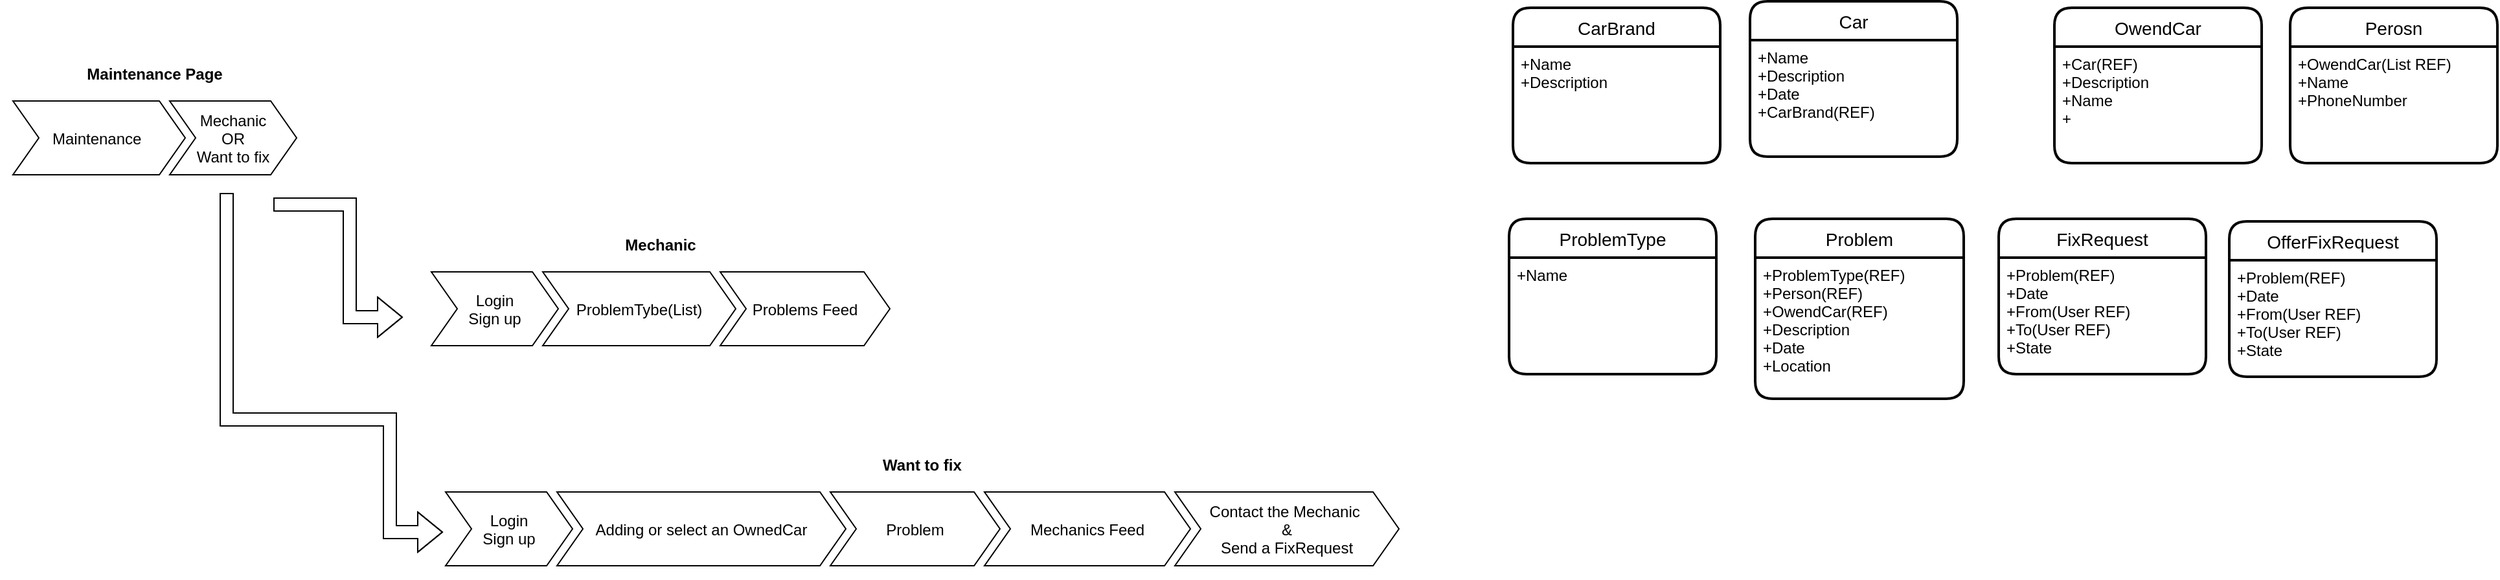 <mxfile version="15.4.0" type="device" pages="6"><diagram id="PF5z3M-RRtJuVLFmuQnQ" name="Overview"><mxGraphModel dx="1662" dy="862" grid="0" gridSize="10" guides="1" tooltips="1" connect="1" arrows="1" fold="1" page="1" pageScale="1" pageWidth="1920" pageHeight="1200" math="0" shadow="0"><root><mxCell id="xC5PXaX4s4TMvDyszz_f-0"/><mxCell id="xC5PXaX4s4TMvDyszz_f-1" parent="xC5PXaX4s4TMvDyszz_f-0"/><mxCell id="xC5PXaX4s4TMvDyszz_f-6" value="Maintenance Page" style="swimlane;childLayout=stackLayout;horizontal=1;fillColor=none;horizontalStack=1;resizeParent=1;resizeParentMax=0;resizeLast=0;collapsible=0;strokeColor=none;stackBorder=10;stackSpacing=-12;resizable=1;align=center;points=[];fontColor=#000000;startSize=23;" parent="xC5PXaX4s4TMvDyszz_f-1" vertex="1"><mxGeometry x="64" y="95" width="239" height="100" as="geometry"/></mxCell><mxCell id="xC5PXaX4s4TMvDyszz_f-7" value="Maintenance " style="shape=step;perimeter=stepPerimeter;fixedSize=1;points=[];" parent="xC5PXaX4s4TMvDyszz_f-6" vertex="1"><mxGeometry x="10" y="33" width="133" height="57" as="geometry"/></mxCell><mxCell id="xC5PXaX4s4TMvDyszz_f-8" value="Mechanic&#10;OR&#10;Want to fix" style="shape=step;perimeter=stepPerimeter;fixedSize=1;points=[];direction=east;" parent="xC5PXaX4s4TMvDyszz_f-6" vertex="1"><mxGeometry x="131" y="33" width="98" height="57" as="geometry"/></mxCell><mxCell id="xC5PXaX4s4TMvDyszz_f-15" value="Mechanic" style="swimlane;childLayout=stackLayout;horizontal=1;fillColor=none;horizontalStack=1;resizeParent=1;resizeParentMax=0;resizeLast=0;collapsible=0;strokeColor=none;stackBorder=10;stackSpacing=-12;resizable=1;align=center;points=[];fontColor=#000000;startSize=23;" parent="xC5PXaX4s4TMvDyszz_f-1" vertex="1"><mxGeometry x="387" y="227" width="374" height="100" as="geometry"/></mxCell><mxCell id="xC5PXaX4s4TMvDyszz_f-17" value="Login&#10;Sign up" style="shape=step;perimeter=stepPerimeter;fixedSize=1;points=[];direction=east;" parent="xC5PXaX4s4TMvDyszz_f-15" vertex="1"><mxGeometry x="10" y="33" width="98" height="57" as="geometry"/></mxCell><mxCell id="xC5PXaX4s4TMvDyszz_f-18" value="ProblemTybe(List)" style="shape=step;perimeter=stepPerimeter;fixedSize=1;points=[];direction=east;" parent="xC5PXaX4s4TMvDyszz_f-15" vertex="1"><mxGeometry x="96" y="33" width="149" height="57" as="geometry"/></mxCell><mxCell id="xC5PXaX4s4TMvDyszz_f-19" value="Problems Feed" style="shape=step;perimeter=stepPerimeter;fixedSize=1;points=[];" parent="xC5PXaX4s4TMvDyszz_f-15" vertex="1"><mxGeometry x="233" y="33" width="131" height="57" as="geometry"/></mxCell><mxCell id="xC5PXaX4s4TMvDyszz_f-22" value="" style="shape=flexArrow;endArrow=classic;html=1;rounded=0;edgeStyle=orthogonalEdgeStyle;" parent="xC5PXaX4s4TMvDyszz_f-1" edge="1"><mxGeometry width="50" height="50" relative="1" as="geometry"><mxPoint x="275" y="208" as="sourcePoint"/><mxPoint x="375" y="295" as="targetPoint"/><Array as="points"><mxPoint x="334" y="208"/><mxPoint x="334" y="295"/></Array></mxGeometry></mxCell><mxCell id="xC5PXaX4s4TMvDyszz_f-23" value="" style="shape=flexArrow;endArrow=classic;html=1;rounded=0;edgeStyle=orthogonalEdgeStyle;" parent="xC5PXaX4s4TMvDyszz_f-1" edge="1"><mxGeometry width="50" height="50" relative="1" as="geometry"><mxPoint x="239" y="199" as="sourcePoint"/><mxPoint x="406" y="461.0" as="targetPoint"/><Array as="points"><mxPoint x="365" y="374"/><mxPoint x="365" y="461"/></Array></mxGeometry></mxCell><mxCell id="xC5PXaX4s4TMvDyszz_f-24" value="Want to fix" style="swimlane;childLayout=stackLayout;horizontal=1;fillColor=none;horizontalStack=1;resizeParent=1;resizeParentMax=0;resizeLast=0;collapsible=0;strokeColor=none;stackBorder=10;stackSpacing=-12;resizable=1;align=center;points=[];fontColor=#000000;startSize=23;" parent="xC5PXaX4s4TMvDyszz_f-1" vertex="1"><mxGeometry x="398" y="397" width="756" height="100" as="geometry"/></mxCell><mxCell id="xC5PXaX4s4TMvDyszz_f-26" value="Login&#10;Sign up" style="shape=step;perimeter=stepPerimeter;fixedSize=1;points=[];direction=east;" parent="xC5PXaX4s4TMvDyszz_f-24" vertex="1"><mxGeometry x="10" y="33" width="98" height="57" as="geometry"/></mxCell><mxCell id="xC5PXaX4s4TMvDyszz_f-27" value="Adding or select an OwnedCar" style="shape=step;perimeter=stepPerimeter;fixedSize=1;points=[];direction=east;" parent="xC5PXaX4s4TMvDyszz_f-24" vertex="1"><mxGeometry x="96" y="33" width="223" height="57" as="geometry"/></mxCell><mxCell id="xC5PXaX4s4TMvDyszz_f-28" value="Problem" style="shape=step;perimeter=stepPerimeter;fixedSize=1;points=[];" parent="xC5PXaX4s4TMvDyszz_f-24" vertex="1"><mxGeometry x="307" y="33" width="131" height="57" as="geometry"/></mxCell><mxCell id="xC5PXaX4s4TMvDyszz_f-29" value="Mechanics Feed" style="shape=step;perimeter=stepPerimeter;fixedSize=1;points=[];" parent="xC5PXaX4s4TMvDyszz_f-24" vertex="1"><mxGeometry x="426" y="33" width="159" height="57" as="geometry"/></mxCell><mxCell id="xC5PXaX4s4TMvDyszz_f-30" value="Contact the Mechanic &#10;&amp;&#10;Send a FixRequest" style="shape=step;perimeter=stepPerimeter;fixedSize=1;points=[];direction=east;" parent="xC5PXaX4s4TMvDyszz_f-24" vertex="1"><mxGeometry x="573" y="33" width="173" height="57" as="geometry"/></mxCell><mxCell id="xC5PXaX4s4TMvDyszz_f-35" value="Car" style="swimlane;childLayout=stackLayout;horizontal=1;startSize=30;horizontalStack=0;rounded=1;fontSize=14;fontStyle=0;strokeWidth=2;resizeParent=0;resizeLast=1;shadow=0;dashed=0;align=center;" parent="xC5PXaX4s4TMvDyszz_f-1" vertex="1"><mxGeometry x="1415" y="51" width="160" height="120" as="geometry"/></mxCell><mxCell id="xC5PXaX4s4TMvDyszz_f-36" value="+Name&#10;+Description&#10;+Date&#10;+CarBrand(REF)" style="align=left;strokeColor=none;fillColor=none;spacingLeft=4;fontSize=12;verticalAlign=top;resizable=0;rotatable=0;part=1;" parent="xC5PXaX4s4TMvDyszz_f-35" vertex="1"><mxGeometry y="30" width="160" height="90" as="geometry"/></mxCell><mxCell id="xC5PXaX4s4TMvDyszz_f-37" value="Perosn" style="swimlane;childLayout=stackLayout;horizontal=1;startSize=30;horizontalStack=0;rounded=1;fontSize=14;fontStyle=0;strokeWidth=2;resizeParent=0;resizeLast=1;shadow=0;dashed=0;align=center;" parent="xC5PXaX4s4TMvDyszz_f-1" vertex="1"><mxGeometry x="1832" y="56" width="160" height="120" as="geometry"/></mxCell><mxCell id="xC5PXaX4s4TMvDyszz_f-38" value="+OwendCar(List REF)&#10;+Name&#10;+PhoneNumber" style="align=left;strokeColor=none;fillColor=none;spacingLeft=4;fontSize=12;verticalAlign=top;resizable=0;rotatable=0;part=1;" parent="xC5PXaX4s4TMvDyszz_f-37" vertex="1"><mxGeometry y="30" width="160" height="90" as="geometry"/></mxCell><mxCell id="xC5PXaX4s4TMvDyszz_f-39" value="FixRequest" style="swimlane;childLayout=stackLayout;horizontal=1;startSize=30;horizontalStack=0;rounded=1;fontSize=14;fontStyle=0;strokeWidth=2;resizeParent=0;resizeLast=1;shadow=0;dashed=0;align=center;" parent="xC5PXaX4s4TMvDyszz_f-1" vertex="1"><mxGeometry x="1607" y="219" width="160" height="120" as="geometry"/></mxCell><mxCell id="xC5PXaX4s4TMvDyszz_f-40" value="+Problem(REF)&#10;+Date&#10;+From(User REF)&#10;+To(User REF)&#10;+State" style="align=left;strokeColor=none;fillColor=none;spacingLeft=4;fontSize=12;verticalAlign=top;resizable=0;rotatable=0;part=1;" parent="xC5PXaX4s4TMvDyszz_f-39" vertex="1"><mxGeometry y="30" width="160" height="90" as="geometry"/></mxCell><mxCell id="xC5PXaX4s4TMvDyszz_f-43" value="ProblemType" style="swimlane;childLayout=stackLayout;horizontal=1;startSize=30;horizontalStack=0;rounded=1;fontSize=14;fontStyle=0;strokeWidth=2;resizeParent=0;resizeLast=1;shadow=0;dashed=0;align=center;" parent="xC5PXaX4s4TMvDyszz_f-1" vertex="1"><mxGeometry x="1229" y="219" width="160" height="120" as="geometry"/></mxCell><mxCell id="xC5PXaX4s4TMvDyszz_f-44" value="+Name" style="align=left;strokeColor=none;fillColor=none;spacingLeft=4;fontSize=12;verticalAlign=top;resizable=0;rotatable=0;part=1;" parent="xC5PXaX4s4TMvDyszz_f-43" vertex="1"><mxGeometry y="30" width="160" height="90" as="geometry"/></mxCell><mxCell id="xC5PXaX4s4TMvDyszz_f-50" value="Problem" style="swimlane;childLayout=stackLayout;horizontal=1;startSize=30;horizontalStack=0;rounded=1;fontSize=14;fontStyle=0;strokeWidth=2;resizeParent=0;resizeLast=1;shadow=0;dashed=0;align=center;" parent="xC5PXaX4s4TMvDyszz_f-1" vertex="1"><mxGeometry x="1419" y="219" width="161" height="139" as="geometry"/></mxCell><mxCell id="xC5PXaX4s4TMvDyszz_f-51" value="+ProblemType(REF)&#10;+Person(REF)&#10;+OwendCar(REF)&#10;+Description&#10;+Date&#10;+Location&#10;&#10;" style="align=left;strokeColor=none;fillColor=none;spacingLeft=4;fontSize=12;verticalAlign=top;resizable=0;rotatable=0;part=1;" parent="xC5PXaX4s4TMvDyszz_f-50" vertex="1"><mxGeometry y="30" width="161" height="109" as="geometry"/></mxCell><mxCell id="xC5PXaX4s4TMvDyszz_f-55" value="CarBrand" style="swimlane;childLayout=stackLayout;horizontal=1;startSize=30;horizontalStack=0;rounded=1;fontSize=14;fontStyle=0;strokeWidth=2;resizeParent=0;resizeLast=1;shadow=0;dashed=0;align=center;" parent="xC5PXaX4s4TMvDyszz_f-1" vertex="1"><mxGeometry x="1232" y="56" width="160" height="120" as="geometry"/></mxCell><mxCell id="xC5PXaX4s4TMvDyszz_f-56" value="+Name&#10;+Description" style="align=left;strokeColor=none;fillColor=none;spacingLeft=4;fontSize=12;verticalAlign=top;resizable=0;rotatable=0;part=1;" parent="xC5PXaX4s4TMvDyszz_f-55" vertex="1"><mxGeometry y="30" width="160" height="90" as="geometry"/></mxCell><mxCell id="xC5PXaX4s4TMvDyszz_f-57" value="OwendCar" style="swimlane;childLayout=stackLayout;horizontal=1;startSize=30;horizontalStack=0;rounded=1;fontSize=14;fontStyle=0;strokeWidth=2;resizeParent=0;resizeLast=1;shadow=0;dashed=0;align=center;" parent="xC5PXaX4s4TMvDyszz_f-1" vertex="1"><mxGeometry x="1650" y="56" width="160" height="120" as="geometry"/></mxCell><mxCell id="xC5PXaX4s4TMvDyszz_f-58" value="+Car(REF)&#10;+Description&#10;+Name&#10;+" style="align=left;strokeColor=none;fillColor=none;spacingLeft=4;fontSize=12;verticalAlign=top;resizable=0;rotatable=0;part=1;" parent="xC5PXaX4s4TMvDyszz_f-57" vertex="1"><mxGeometry y="30" width="160" height="90" as="geometry"/></mxCell><mxCell id="wv7cmqaRR2NHRfYjwMPj-0" value="OfferFixRequest" style="swimlane;childLayout=stackLayout;horizontal=1;startSize=30;horizontalStack=0;rounded=1;fontSize=14;fontStyle=0;strokeWidth=2;resizeParent=0;resizeLast=1;shadow=0;dashed=0;align=center;" parent="xC5PXaX4s4TMvDyszz_f-1" vertex="1"><mxGeometry x="1785" y="221" width="160" height="120" as="geometry"/></mxCell><mxCell id="wv7cmqaRR2NHRfYjwMPj-1" value="+Problem(REF)&#10;+Date&#10;+From(User REF)&#10;+To(User REF)&#10;+State" style="align=left;strokeColor=none;fillColor=none;spacingLeft=4;fontSize=12;verticalAlign=top;resizable=0;rotatable=0;part=1;" parent="wv7cmqaRR2NHRfYjwMPj-0" vertex="1"><mxGeometry y="30" width="160" height="90" as="geometry"/></mxCell></root></mxGraphModel></diagram><diagram id="oHwEi7tNNOxrCsahR1PX" name="Mantenance"><mxGraphModel dx="4155" dy="2155" grid="0" gridSize="10" guides="1" tooltips="1" connect="1" arrows="1" fold="1" page="1" pageScale="1" pageWidth="1920" pageHeight="1200" background="none" math="0" shadow="0"><root><mxCell id="0"/><mxCell id="1" parent="0"/><mxCell id="NnFWRzqXKBgk3ZlcuaKB-6" value="" style="rounded=1;whiteSpace=wrap;html=1;fillColor=#ffe6cc;strokeColor=#d79b00;" parent="1" vertex="1"><mxGeometry x="170" y="21" width="120" height="60" as="geometry"/></mxCell><mxCell id="NnFWRzqXKBgk3ZlcuaKB-7" value="" style="rounded=1;whiteSpace=wrap;html=1;fillColor=#e1d5e7;strokeColor=#9673a6;" parent="1" vertex="1"><mxGeometry x="488" y="21" width="120" height="60" as="geometry"/></mxCell><mxCell id="NnFWRzqXKBgk3ZlcuaKB-8" value="" style="rounded=1;whiteSpace=wrap;html=1;fillColor=#dae8fc;strokeColor=#6c8ebf;" parent="1" vertex="1"><mxGeometry x="806" y="21" width="120" height="60" as="geometry"/></mxCell><mxCell id="NnFWRzqXKBgk3ZlcuaKB-9" value="&lt;font style=&quot;font-size: 30px&quot;&gt;maintenance&lt;/font&gt;" style="rounded=1;whiteSpace=wrap;html=1;fillColor=#d5e8d4;strokeColor=#82b366;" parent="1" vertex="1"><mxGeometry x="1124" y="9.5" width="189" height="83" as="geometry"/></mxCell><mxCell id="NnFWRzqXKBgk3ZlcuaKB-25" value="&lt;font style=&quot;font-size: 40px&quot;&gt;Want to fix my car&lt;/font&gt;" style="rounded=1;whiteSpace=wrap;html=1;fillColor=#b1ddf0;strokeColor=#10739e;" parent="1" vertex="1"><mxGeometry x="1176" y="333" width="571" height="284" as="geometry"/></mxCell><mxCell id="NnFWRzqXKBgk3ZlcuaKB-26" value="&lt;span style=&quot;font-size: 40px&quot;&gt;Fixer&lt;/span&gt;" style="rounded=1;whiteSpace=wrap;html=1;fillColor=#bac8d3;strokeColor=#23445d;" parent="1" vertex="1"><mxGeometry x="115" y="330" width="571" height="284" as="geometry"/></mxCell><mxCell id="NE5VtXuO2vUbp6ZWx7GZ-1" value="" style="shape=link;html=1;rounded=0;edgeStyle=orthogonalEdgeStyle;" parent="1" edge="1"><mxGeometry width="100" relative="1" as="geometry"><mxPoint x="37" y="118" as="sourcePoint"/><mxPoint x="1862" y="118" as="targetPoint"/></mxGeometry></mxCell><mxCell id="NE5VtXuO2vUbp6ZWx7GZ-2" value="&lt;font style=&quot;font-size: 40px&quot; color=&quot;#67ab9f&quot;&gt;/Maintenance&lt;/font&gt;" style="text;html=1;strokeColor=none;fillColor=none;align=center;verticalAlign=middle;whiteSpace=wrap;rounded=0;" parent="1" vertex="1"><mxGeometry x="19" y="129" width="256" height="63" as="geometry"/></mxCell></root></mxGraphModel></diagram><diagram name="WantToFixMyCarSignUp" id="H4kAErWX0Ab8AWjLZCz2"><mxGraphModel dx="1703" dy="1343" grid="0" gridSize="10" guides="1" tooltips="1" connect="1" arrows="1" fold="1" page="1" pageScale="1" pageWidth="1920" pageHeight="1200" background="none" math="0" shadow="0"><root><mxCell id="uNZMx6VM8xwKr0xOc-gG-0"/><mxCell id="uNZMx6VM8xwKr0xOc-gG-1" parent="uNZMx6VM8xwKr0xOc-gG-0"/><mxCell id="uNZMx6VM8xwKr0xOc-gG-2" value="" style="rounded=1;whiteSpace=wrap;html=1;fillColor=#ffe6cc;strokeColor=#d79b00;" parent="uNZMx6VM8xwKr0xOc-gG-1" vertex="1"><mxGeometry x="170" y="21" width="120" height="60" as="geometry"/></mxCell><mxCell id="uNZMx6VM8xwKr0xOc-gG-3" value="" style="rounded=1;whiteSpace=wrap;html=1;fillColor=#e1d5e7;strokeColor=#9673a6;" parent="uNZMx6VM8xwKr0xOc-gG-1" vertex="1"><mxGeometry x="488" y="21" width="120" height="60" as="geometry"/></mxCell><mxCell id="uNZMx6VM8xwKr0xOc-gG-4" value="" style="rounded=1;whiteSpace=wrap;html=1;fillColor=#dae8fc;strokeColor=#6c8ebf;" parent="uNZMx6VM8xwKr0xOc-gG-1" vertex="1"><mxGeometry x="806" y="21" width="120" height="60" as="geometry"/></mxCell><mxCell id="uNZMx6VM8xwKr0xOc-gG-5" value="&lt;font style=&quot;font-size: 30px&quot;&gt;maintenance&lt;/font&gt;" style="rounded=1;whiteSpace=wrap;html=1;fillColor=#d5e8d4;strokeColor=#82b366;" parent="uNZMx6VM8xwKr0xOc-gG-1" vertex="1"><mxGeometry x="1124" y="9.5" width="189" height="83" as="geometry"/></mxCell><mxCell id="vu33C0xEsbwHRaToAOC9-1" value="" style="shape=link;html=1;rounded=0;edgeStyle=orthogonalEdgeStyle;" parent="uNZMx6VM8xwKr0xOc-gG-1" edge="1"><mxGeometry width="100" relative="1" as="geometry"><mxPoint x="25" y="136" as="sourcePoint"/><mxPoint x="1908" y="146" as="targetPoint"/></mxGeometry></mxCell><mxCell id="vu33C0xEsbwHRaToAOC9-5" value="&lt;font style=&quot;font-size: 60px&quot;&gt;Sign up or login&lt;/font&gt;" style="rounded=1;whiteSpace=wrap;html=1;" parent="uNZMx6VM8xwKr0xOc-gG-1" vertex="1"><mxGeometry x="397" y="309" width="1166" height="845" as="geometry"/></mxCell><mxCell id="K8VaIqsu7S3t8D1eCctR-3" style="edgeStyle=orthogonalEdgeStyle;rounded=0;orthogonalLoop=1;jettySize=auto;html=1;exitX=1;exitY=0.5;exitDx=0;exitDy=0;entryX=0;entryY=0.5;entryDx=0;entryDy=0;" parent="uNZMx6VM8xwKr0xOc-gG-1" source="K8VaIqsu7S3t8D1eCctR-0" target="K8VaIqsu7S3t8D1eCctR-2" edge="1"><mxGeometry relative="1" as="geometry"/></mxCell><mxCell id="K8VaIqsu7S3t8D1eCctR-0" value="&lt;font color=&quot;#67ab9f&quot;&gt;&lt;span style=&quot;font-size: 40px&quot;&gt;/Account/Login&lt;/span&gt;&lt;/font&gt;" style="text;html=1;strokeColor=none;fillColor=none;align=center;verticalAlign=middle;whiteSpace=wrap;rounded=0;" parent="uNZMx6VM8xwKr0xOc-gG-1" vertex="1"><mxGeometry x="7" y="168" width="294" height="63" as="geometry"/></mxCell><mxCell id="K8VaIqsu7S3t8D1eCctR-1" value="&lt;font style=&quot;font-size: 25px&quot; color=&quot;#ea6b66&quot;&gt;Redirect to&lt;/font&gt;" style="text;html=1;strokeColor=none;fillColor=none;align=center;verticalAlign=middle;whiteSpace=wrap;rounded=0;" parent="uNZMx6VM8xwKr0xOc-gG-1" vertex="1"><mxGeometry x="296" y="141" width="199" height="40" as="geometry"/></mxCell><mxCell id="K8VaIqsu7S3t8D1eCctR-2" value="&lt;font color=&quot;#67ab9f&quot;&gt;&lt;span style=&quot;font-size: 40px&quot;&gt;/Maintenance&lt;/span&gt;&lt;/font&gt;" style="text;html=1;strokeColor=none;fillColor=none;align=center;verticalAlign=middle;whiteSpace=wrap;rounded=0;" parent="uNZMx6VM8xwKr0xOc-gG-1" vertex="1"><mxGeometry x="710" y="168" width="278" height="63" as="geometry"/></mxCell><mxCell id="RcE70ne8H-sLXe_52a-0-0" value="" style="shape=actor;whiteSpace=wrap;html=1;fillColor=#b0e3e6;strokeColor=#0e8088;" parent="uNZMx6VM8xwKr0xOc-gG-1" vertex="1"><mxGeometry x="985" y="168" width="40" height="60" as="geometry"/></mxCell></root></mxGraphModel></diagram><diagram name="/Maintenance/AddNewCar" id="0cCK7t49gV6Mj8cYEF8E"><mxGraphModel dx="2044" dy="1612" grid="0" gridSize="10" guides="1" tooltips="1" connect="1" arrows="1" fold="1" page="1" pageScale="1" pageWidth="1920" pageHeight="1200" background="none" math="0" shadow="0"><root><mxCell id="GF9IXHlnEo9scxsRZaQq-0"/><mxCell id="GF9IXHlnEo9scxsRZaQq-1" parent="GF9IXHlnEo9scxsRZaQq-0"/><mxCell id="GF9IXHlnEo9scxsRZaQq-2" value="" style="rounded=1;whiteSpace=wrap;html=1;fillColor=#ffe6cc;strokeColor=#d79b00;" parent="GF9IXHlnEo9scxsRZaQq-1" vertex="1"><mxGeometry x="170" y="21" width="120" height="60" as="geometry"/></mxCell><mxCell id="GF9IXHlnEo9scxsRZaQq-3" value="" style="rounded=1;whiteSpace=wrap;html=1;fillColor=#e1d5e7;strokeColor=#9673a6;" parent="GF9IXHlnEo9scxsRZaQq-1" vertex="1"><mxGeometry x="488" y="21" width="120" height="60" as="geometry"/></mxCell><mxCell id="GF9IXHlnEo9scxsRZaQq-4" value="" style="rounded=1;whiteSpace=wrap;html=1;fillColor=#dae8fc;strokeColor=#6c8ebf;" parent="GF9IXHlnEo9scxsRZaQq-1" vertex="1"><mxGeometry x="806" y="21" width="120" height="60" as="geometry"/></mxCell><mxCell id="GF9IXHlnEo9scxsRZaQq-5" value="&lt;font style=&quot;font-size: 30px&quot;&gt;maintenance&lt;/font&gt;" style="rounded=1;whiteSpace=wrap;html=1;fillColor=#d5e8d4;strokeColor=#82b366;" parent="GF9IXHlnEo9scxsRZaQq-1" vertex="1"><mxGeometry x="1124" y="9.5" width="189" height="83" as="geometry"/></mxCell><mxCell id="GF9IXHlnEo9scxsRZaQq-6" value="" style="shape=link;html=1;rounded=0;edgeStyle=orthogonalEdgeStyle;" parent="GF9IXHlnEo9scxsRZaQq-1" edge="1"><mxGeometry width="100" relative="1" as="geometry"><mxPoint x="25" y="136" as="sourcePoint"/><mxPoint x="1908" y="146" as="targetPoint"/></mxGeometry></mxCell></root></mxGraphModel></diagram><diagram name="/Maintenance/AddProblem" id="hPJFpXm4DpKBbS0pEIz6"><mxGraphModel dx="2374" dy="1231" grid="0" gridSize="10" guides="1" tooltips="1" connect="1" arrows="1" fold="1" page="1" pageScale="1" pageWidth="1920" pageHeight="1200" background="none" math="0" shadow="0"><root><mxCell id="q6Na6SdJ5jqlSP1wxRpU-0"/><mxCell id="q6Na6SdJ5jqlSP1wxRpU-1" parent="q6Na6SdJ5jqlSP1wxRpU-0"/><mxCell id="q6Na6SdJ5jqlSP1wxRpU-2" value="" style="rounded=1;whiteSpace=wrap;html=1;fillColor=#ffe6cc;strokeColor=#d79b00;" vertex="1" parent="q6Na6SdJ5jqlSP1wxRpU-1"><mxGeometry x="170" y="21" width="120" height="60" as="geometry"/></mxCell><mxCell id="q6Na6SdJ5jqlSP1wxRpU-3" value="" style="rounded=1;whiteSpace=wrap;html=1;fillColor=#e1d5e7;strokeColor=#9673a6;" vertex="1" parent="q6Na6SdJ5jqlSP1wxRpU-1"><mxGeometry x="488" y="21" width="120" height="60" as="geometry"/></mxCell><mxCell id="q6Na6SdJ5jqlSP1wxRpU-4" value="" style="rounded=1;whiteSpace=wrap;html=1;fillColor=#dae8fc;strokeColor=#6c8ebf;" vertex="1" parent="q6Na6SdJ5jqlSP1wxRpU-1"><mxGeometry x="806" y="21" width="120" height="60" as="geometry"/></mxCell><mxCell id="q6Na6SdJ5jqlSP1wxRpU-5" value="&lt;font style=&quot;font-size: 30px&quot;&gt;maintenance&lt;/font&gt;" style="rounded=1;whiteSpace=wrap;html=1;fillColor=#d5e8d4;strokeColor=#82b366;" vertex="1" parent="q6Na6SdJ5jqlSP1wxRpU-1"><mxGeometry x="1124" y="9.5" width="189" height="83" as="geometry"/></mxCell><mxCell id="q6Na6SdJ5jqlSP1wxRpU-6" value="" style="shape=link;html=1;rounded=0;edgeStyle=orthogonalEdgeStyle;" edge="1" parent="q6Na6SdJ5jqlSP1wxRpU-1"><mxGeometry width="100" relative="1" as="geometry"><mxPoint x="25" y="136" as="sourcePoint"/><mxPoint x="1908" y="146" as="targetPoint"/></mxGeometry></mxCell><mxCell id="XhTRb7ja-K8txjNGrqUV-0" value="select theh car&amp;nbsp;" style="text;html=1;strokeColor=none;fillColor=none;align=center;verticalAlign=middle;whiteSpace=wrap;rounded=0;" vertex="1" parent="q6Na6SdJ5jqlSP1wxRpU-1"><mxGeometry x="120" y="255" width="126" height="30" as="geometry"/></mxCell></root></mxGraphModel></diagram><diagram name="Copy of /Maintenance/FixersFeed" id="gCxeGh2uwJxLiqf2eLvX"><mxGraphModel dx="1662" dy="862" grid="0" gridSize="10" guides="1" tooltips="1" connect="1" arrows="1" fold="1" page="1" pageScale="1" pageWidth="1920" pageHeight="1200" background="none" math="0" shadow="0"><root><mxCell id="uaCBaKp8JUMojzGYwiol-0"/><mxCell id="uaCBaKp8JUMojzGYwiol-1" parent="uaCBaKp8JUMojzGYwiol-0"/><mxCell id="uaCBaKp8JUMojzGYwiol-2" value="" style="rounded=1;whiteSpace=wrap;html=1;fillColor=#ffe6cc;strokeColor=#d79b00;" vertex="1" parent="uaCBaKp8JUMojzGYwiol-1"><mxGeometry x="170" y="21" width="120" height="60" as="geometry"/></mxCell><mxCell id="uaCBaKp8JUMojzGYwiol-3" value="" style="rounded=1;whiteSpace=wrap;html=1;fillColor=#e1d5e7;strokeColor=#9673a6;" vertex="1" parent="uaCBaKp8JUMojzGYwiol-1"><mxGeometry x="488" y="21" width="120" height="60" as="geometry"/></mxCell><mxCell id="uaCBaKp8JUMojzGYwiol-4" value="" style="rounded=1;whiteSpace=wrap;html=1;fillColor=#dae8fc;strokeColor=#6c8ebf;" vertex="1" parent="uaCBaKp8JUMojzGYwiol-1"><mxGeometry x="806" y="21" width="120" height="60" as="geometry"/></mxCell><mxCell id="uaCBaKp8JUMojzGYwiol-5" value="&lt;font style=&quot;font-size: 30px&quot;&gt;maintenance&lt;/font&gt;" style="rounded=1;whiteSpace=wrap;html=1;fillColor=#d5e8d4;strokeColor=#82b366;" vertex="1" parent="uaCBaKp8JUMojzGYwiol-1"><mxGeometry x="1124" y="9.5" width="189" height="83" as="geometry"/></mxCell><mxCell id="uaCBaKp8JUMojzGYwiol-6" value="" style="shape=link;html=1;rounded=0;edgeStyle=orthogonalEdgeStyle;" edge="1" parent="uaCBaKp8JUMojzGYwiol-1"><mxGeometry width="100" relative="1" as="geometry"><mxPoint x="25" y="136" as="sourcePoint"/><mxPoint x="1908" y="146" as="targetPoint"/></mxGeometry></mxCell><mxCell id="uaCBaKp8JUMojzGYwiol-7" value="select theh car&amp;nbsp;" style="text;html=1;strokeColor=none;fillColor=none;align=center;verticalAlign=middle;whiteSpace=wrap;rounded=0;" vertex="1" parent="uaCBaKp8JUMojzGYwiol-1"><mxGeometry x="120" y="255" width="126" height="30" as="geometry"/></mxCell></root></mxGraphModel></diagram></mxfile>